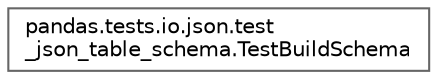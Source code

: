 digraph "Graphical Class Hierarchy"
{
 // LATEX_PDF_SIZE
  bgcolor="transparent";
  edge [fontname=Helvetica,fontsize=10,labelfontname=Helvetica,labelfontsize=10];
  node [fontname=Helvetica,fontsize=10,shape=box,height=0.2,width=0.4];
  rankdir="LR";
  Node0 [id="Node000000",label="pandas.tests.io.json.test\l_json_table_schema.TestBuildSchema",height=0.2,width=0.4,color="grey40", fillcolor="white", style="filled",URL="$d0/d67/classpandas_1_1tests_1_1io_1_1json_1_1test__json__table__schema_1_1TestBuildSchema.html",tooltip=" "];
}
